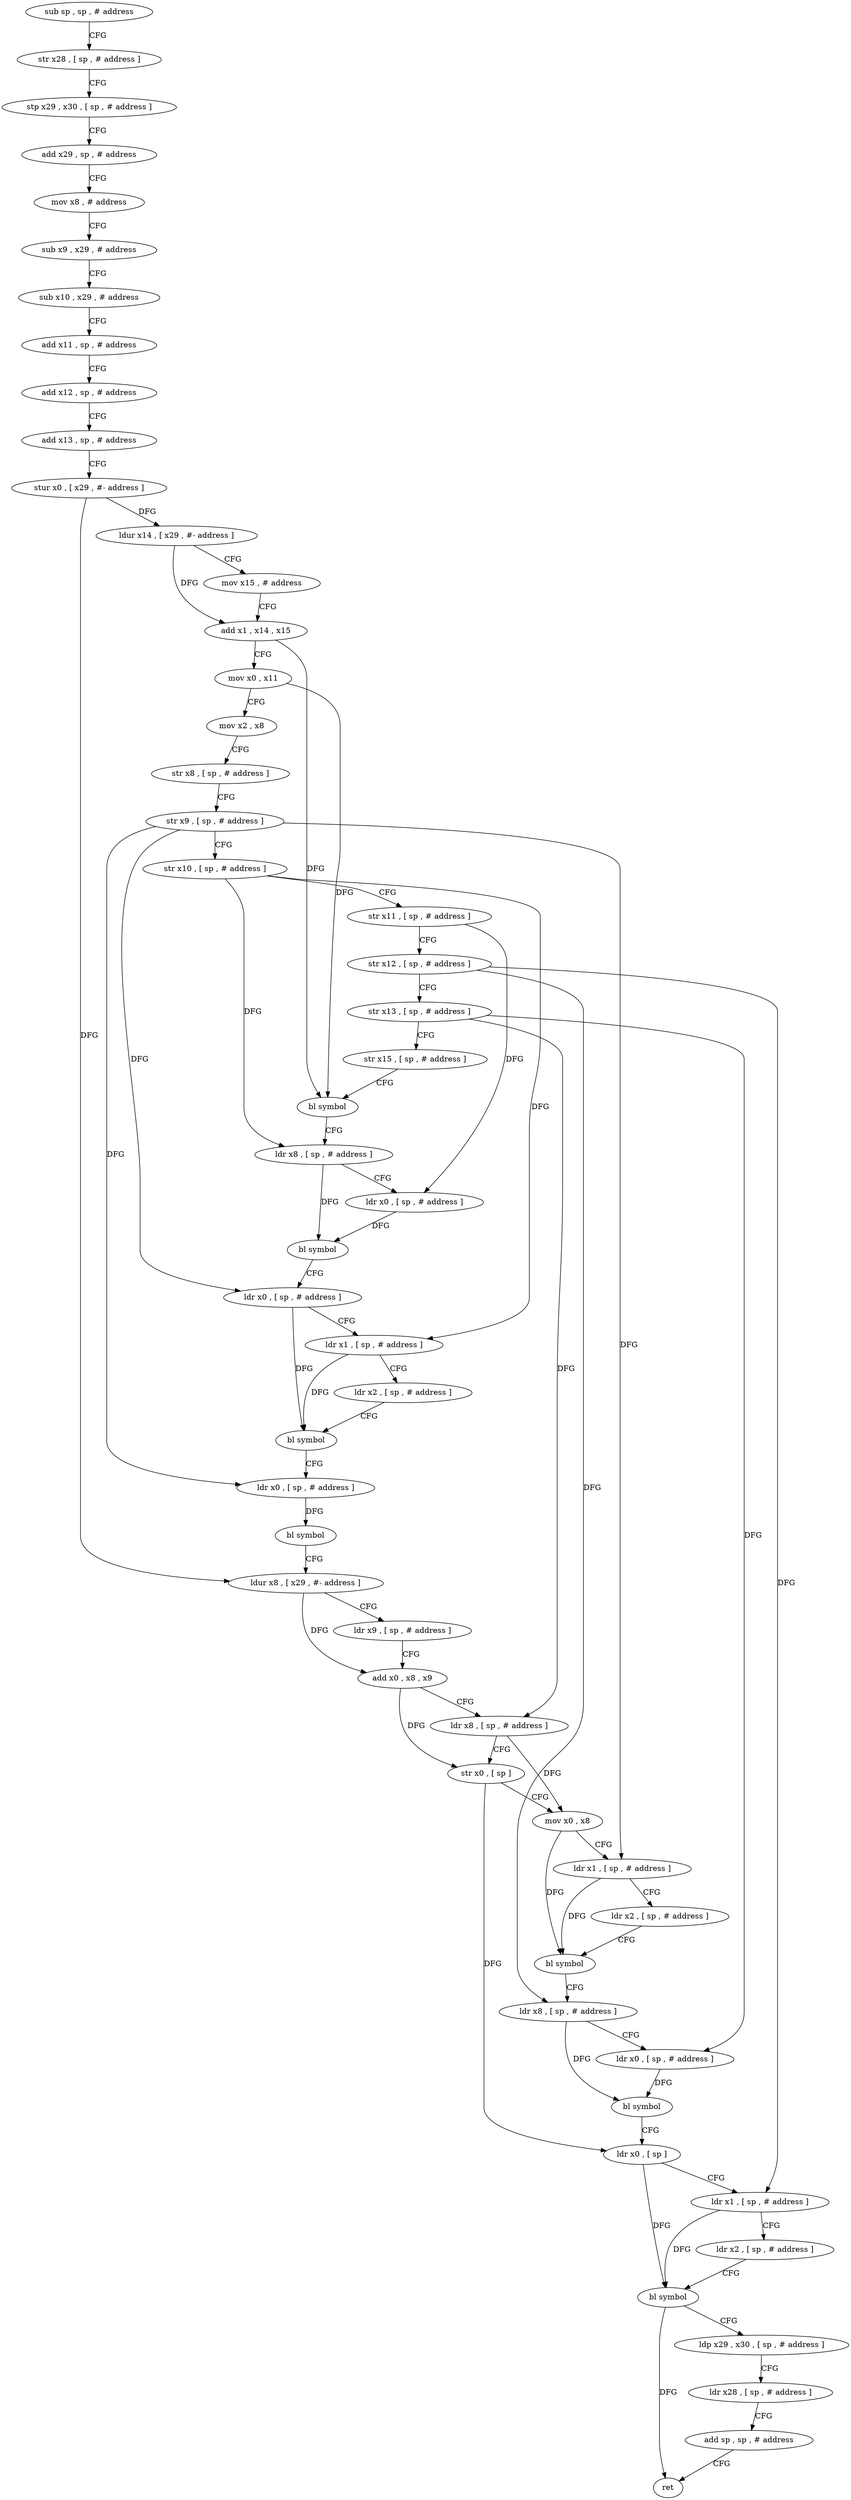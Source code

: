 digraph "func" {
"74332" [label = "sub sp , sp , # address" ]
"74336" [label = "str x28 , [ sp , # address ]" ]
"74340" [label = "stp x29 , x30 , [ sp , # address ]" ]
"74344" [label = "add x29 , sp , # address" ]
"74348" [label = "mov x8 , # address" ]
"74352" [label = "sub x9 , x29 , # address" ]
"74356" [label = "sub x10 , x29 , # address" ]
"74360" [label = "add x11 , sp , # address" ]
"74364" [label = "add x12 , sp , # address" ]
"74368" [label = "add x13 , sp , # address" ]
"74372" [label = "stur x0 , [ x29 , #- address ]" ]
"74376" [label = "ldur x14 , [ x29 , #- address ]" ]
"74380" [label = "mov x15 , # address" ]
"74384" [label = "add x1 , x14 , x15" ]
"74388" [label = "mov x0 , x11" ]
"74392" [label = "mov x2 , x8" ]
"74396" [label = "str x8 , [ sp , # address ]" ]
"74400" [label = "str x9 , [ sp , # address ]" ]
"74404" [label = "str x10 , [ sp , # address ]" ]
"74408" [label = "str x11 , [ sp , # address ]" ]
"74412" [label = "str x12 , [ sp , # address ]" ]
"74416" [label = "str x13 , [ sp , # address ]" ]
"74420" [label = "str x15 , [ sp , # address ]" ]
"74424" [label = "bl symbol" ]
"74428" [label = "ldr x8 , [ sp , # address ]" ]
"74432" [label = "ldr x0 , [ sp , # address ]" ]
"74436" [label = "bl symbol" ]
"74440" [label = "ldr x0 , [ sp , # address ]" ]
"74444" [label = "ldr x1 , [ sp , # address ]" ]
"74448" [label = "ldr x2 , [ sp , # address ]" ]
"74452" [label = "bl symbol" ]
"74456" [label = "ldr x0 , [ sp , # address ]" ]
"74460" [label = "bl symbol" ]
"74464" [label = "ldur x8 , [ x29 , #- address ]" ]
"74468" [label = "ldr x9 , [ sp , # address ]" ]
"74472" [label = "add x0 , x8 , x9" ]
"74476" [label = "ldr x8 , [ sp , # address ]" ]
"74480" [label = "str x0 , [ sp ]" ]
"74484" [label = "mov x0 , x8" ]
"74488" [label = "ldr x1 , [ sp , # address ]" ]
"74492" [label = "ldr x2 , [ sp , # address ]" ]
"74496" [label = "bl symbol" ]
"74500" [label = "ldr x8 , [ sp , # address ]" ]
"74504" [label = "ldr x0 , [ sp , # address ]" ]
"74508" [label = "bl symbol" ]
"74512" [label = "ldr x0 , [ sp ]" ]
"74516" [label = "ldr x1 , [ sp , # address ]" ]
"74520" [label = "ldr x2 , [ sp , # address ]" ]
"74524" [label = "bl symbol" ]
"74528" [label = "ldp x29 , x30 , [ sp , # address ]" ]
"74532" [label = "ldr x28 , [ sp , # address ]" ]
"74536" [label = "add sp , sp , # address" ]
"74540" [label = "ret" ]
"74332" -> "74336" [ label = "CFG" ]
"74336" -> "74340" [ label = "CFG" ]
"74340" -> "74344" [ label = "CFG" ]
"74344" -> "74348" [ label = "CFG" ]
"74348" -> "74352" [ label = "CFG" ]
"74352" -> "74356" [ label = "CFG" ]
"74356" -> "74360" [ label = "CFG" ]
"74360" -> "74364" [ label = "CFG" ]
"74364" -> "74368" [ label = "CFG" ]
"74368" -> "74372" [ label = "CFG" ]
"74372" -> "74376" [ label = "DFG" ]
"74372" -> "74464" [ label = "DFG" ]
"74376" -> "74380" [ label = "CFG" ]
"74376" -> "74384" [ label = "DFG" ]
"74380" -> "74384" [ label = "CFG" ]
"74384" -> "74388" [ label = "CFG" ]
"74384" -> "74424" [ label = "DFG" ]
"74388" -> "74392" [ label = "CFG" ]
"74388" -> "74424" [ label = "DFG" ]
"74392" -> "74396" [ label = "CFG" ]
"74396" -> "74400" [ label = "CFG" ]
"74400" -> "74404" [ label = "CFG" ]
"74400" -> "74440" [ label = "DFG" ]
"74400" -> "74456" [ label = "DFG" ]
"74400" -> "74488" [ label = "DFG" ]
"74404" -> "74408" [ label = "CFG" ]
"74404" -> "74428" [ label = "DFG" ]
"74404" -> "74444" [ label = "DFG" ]
"74408" -> "74412" [ label = "CFG" ]
"74408" -> "74432" [ label = "DFG" ]
"74412" -> "74416" [ label = "CFG" ]
"74412" -> "74500" [ label = "DFG" ]
"74412" -> "74516" [ label = "DFG" ]
"74416" -> "74420" [ label = "CFG" ]
"74416" -> "74476" [ label = "DFG" ]
"74416" -> "74504" [ label = "DFG" ]
"74420" -> "74424" [ label = "CFG" ]
"74424" -> "74428" [ label = "CFG" ]
"74428" -> "74432" [ label = "CFG" ]
"74428" -> "74436" [ label = "DFG" ]
"74432" -> "74436" [ label = "DFG" ]
"74436" -> "74440" [ label = "CFG" ]
"74440" -> "74444" [ label = "CFG" ]
"74440" -> "74452" [ label = "DFG" ]
"74444" -> "74448" [ label = "CFG" ]
"74444" -> "74452" [ label = "DFG" ]
"74448" -> "74452" [ label = "CFG" ]
"74452" -> "74456" [ label = "CFG" ]
"74456" -> "74460" [ label = "DFG" ]
"74460" -> "74464" [ label = "CFG" ]
"74464" -> "74468" [ label = "CFG" ]
"74464" -> "74472" [ label = "DFG" ]
"74468" -> "74472" [ label = "CFG" ]
"74472" -> "74476" [ label = "CFG" ]
"74472" -> "74480" [ label = "DFG" ]
"74476" -> "74480" [ label = "CFG" ]
"74476" -> "74484" [ label = "DFG" ]
"74480" -> "74484" [ label = "CFG" ]
"74480" -> "74512" [ label = "DFG" ]
"74484" -> "74488" [ label = "CFG" ]
"74484" -> "74496" [ label = "DFG" ]
"74488" -> "74492" [ label = "CFG" ]
"74488" -> "74496" [ label = "DFG" ]
"74492" -> "74496" [ label = "CFG" ]
"74496" -> "74500" [ label = "CFG" ]
"74500" -> "74504" [ label = "CFG" ]
"74500" -> "74508" [ label = "DFG" ]
"74504" -> "74508" [ label = "DFG" ]
"74508" -> "74512" [ label = "CFG" ]
"74512" -> "74516" [ label = "CFG" ]
"74512" -> "74524" [ label = "DFG" ]
"74516" -> "74520" [ label = "CFG" ]
"74516" -> "74524" [ label = "DFG" ]
"74520" -> "74524" [ label = "CFG" ]
"74524" -> "74528" [ label = "CFG" ]
"74524" -> "74540" [ label = "DFG" ]
"74528" -> "74532" [ label = "CFG" ]
"74532" -> "74536" [ label = "CFG" ]
"74536" -> "74540" [ label = "CFG" ]
}
